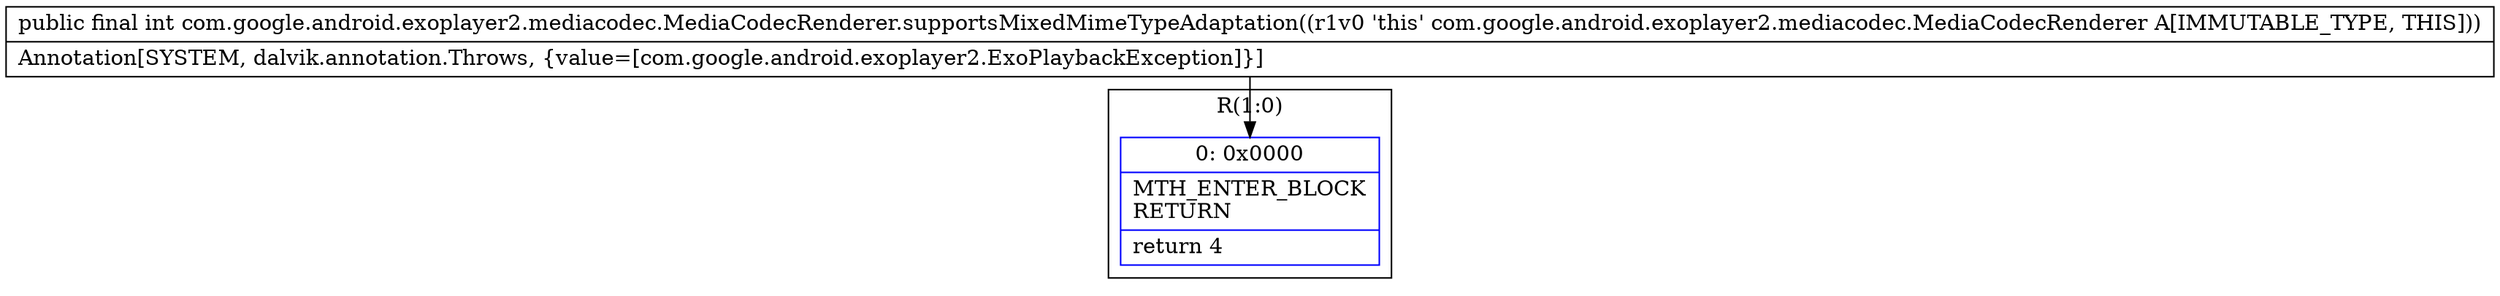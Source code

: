 digraph "CFG forcom.google.android.exoplayer2.mediacodec.MediaCodecRenderer.supportsMixedMimeTypeAdaptation()I" {
subgraph cluster_Region_1705908010 {
label = "R(1:0)";
node [shape=record,color=blue];
Node_0 [shape=record,label="{0\:\ 0x0000|MTH_ENTER_BLOCK\lRETURN\l|return 4\l}"];
}
MethodNode[shape=record,label="{public final int com.google.android.exoplayer2.mediacodec.MediaCodecRenderer.supportsMixedMimeTypeAdaptation((r1v0 'this' com.google.android.exoplayer2.mediacodec.MediaCodecRenderer A[IMMUTABLE_TYPE, THIS]))  | Annotation[SYSTEM, dalvik.annotation.Throws, \{value=[com.google.android.exoplayer2.ExoPlaybackException]\}]\l}"];
MethodNode -> Node_0;
}

